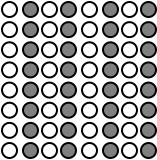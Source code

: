<?xml version="1.0"?>
<dia:diagram xmlns:dia="http://www.lysator.liu.se/~alla/dia/">
  <dia:layer name="Background" visible="true">
    <dia:group>
      <dia:object type="Standard - Ellipse" version="0" id="O0">
        <dia:attribute name="obj_pos">
          <dia:point val="2.675,8.55"/>
        </dia:attribute>
        <dia:attribute name="obj_bb">
          <dia:rectangle val="2.625,8.5;3.475,9.35"/>
        </dia:attribute>
        <dia:attribute name="elem_corner">
          <dia:point val="2.675,8.55"/>
        </dia:attribute>
        <dia:attribute name="elem_width">
          <dia:real val="0.75"/>
        </dia:attribute>
        <dia:attribute name="elem_height">
          <dia:real val="0.75"/>
        </dia:attribute>
      </dia:object>
      <dia:object type="Standard - Ellipse" version="0" id="O1">
        <dia:attribute name="obj_pos">
          <dia:point val="3.725,8.55"/>
        </dia:attribute>
        <dia:attribute name="obj_bb">
          <dia:rectangle val="3.675,8.5;4.525,9.35"/>
        </dia:attribute>
        <dia:attribute name="elem_corner">
          <dia:point val="3.725,8.55"/>
        </dia:attribute>
        <dia:attribute name="elem_width">
          <dia:real val="0.75"/>
        </dia:attribute>
        <dia:attribute name="elem_height">
          <dia:real val="0.75"/>
        </dia:attribute>
        <dia:attribute name="border_width">
          <dia:real val="0.1"/>
        </dia:attribute>
        <dia:attribute name="inner_color">
          <dia:color val="#7f7f7f"/>
        </dia:attribute>
      </dia:object>
      <dia:object type="Standard - Ellipse" version="0" id="O2">
        <dia:attribute name="obj_pos">
          <dia:point val="4.675,8.55"/>
        </dia:attribute>
        <dia:attribute name="obj_bb">
          <dia:rectangle val="4.625,8.5;5.475,9.35"/>
        </dia:attribute>
        <dia:attribute name="elem_corner">
          <dia:point val="4.675,8.55"/>
        </dia:attribute>
        <dia:attribute name="elem_width">
          <dia:real val="0.75"/>
        </dia:attribute>
        <dia:attribute name="elem_height">
          <dia:real val="0.75"/>
        </dia:attribute>
      </dia:object>
      <dia:object type="Standard - Ellipse" version="0" id="O3">
        <dia:attribute name="obj_pos">
          <dia:point val="5.625,8.55"/>
        </dia:attribute>
        <dia:attribute name="obj_bb">
          <dia:rectangle val="5.575,8.5;6.425,9.35"/>
        </dia:attribute>
        <dia:attribute name="elem_corner">
          <dia:point val="5.625,8.55"/>
        </dia:attribute>
        <dia:attribute name="elem_width">
          <dia:real val="0.75"/>
        </dia:attribute>
        <dia:attribute name="elem_height">
          <dia:real val="0.75"/>
        </dia:attribute>
        <dia:attribute name="border_width">
          <dia:real val="0.1"/>
        </dia:attribute>
        <dia:attribute name="inner_color">
          <dia:color val="#7f7f7f"/>
        </dia:attribute>
      </dia:object>
      <dia:object type="Standard - Ellipse" version="0" id="O4">
        <dia:attribute name="obj_pos">
          <dia:point val="6.675,8.55"/>
        </dia:attribute>
        <dia:attribute name="obj_bb">
          <dia:rectangle val="6.625,8.5;7.475,9.35"/>
        </dia:attribute>
        <dia:attribute name="elem_corner">
          <dia:point val="6.675,8.55"/>
        </dia:attribute>
        <dia:attribute name="elem_width">
          <dia:real val="0.75"/>
        </dia:attribute>
        <dia:attribute name="elem_height">
          <dia:real val="0.75"/>
        </dia:attribute>
      </dia:object>
      <dia:object type="Standard - Ellipse" version="0" id="O5">
        <dia:attribute name="obj_pos">
          <dia:point val="7.725,8.55"/>
        </dia:attribute>
        <dia:attribute name="obj_bb">
          <dia:rectangle val="7.675,8.5;8.525,9.35"/>
        </dia:attribute>
        <dia:attribute name="elem_corner">
          <dia:point val="7.725,8.55"/>
        </dia:attribute>
        <dia:attribute name="elem_width">
          <dia:real val="0.75"/>
        </dia:attribute>
        <dia:attribute name="elem_height">
          <dia:real val="0.75"/>
        </dia:attribute>
        <dia:attribute name="border_width">
          <dia:real val="0.1"/>
        </dia:attribute>
        <dia:attribute name="inner_color">
          <dia:color val="#7f7f7f"/>
        </dia:attribute>
      </dia:object>
      <dia:object type="Standard - Ellipse" version="0" id="O6">
        <dia:attribute name="obj_pos">
          <dia:point val="8.675,8.55"/>
        </dia:attribute>
        <dia:attribute name="obj_bb">
          <dia:rectangle val="8.625,8.5;9.475,9.35"/>
        </dia:attribute>
        <dia:attribute name="elem_corner">
          <dia:point val="8.675,8.55"/>
        </dia:attribute>
        <dia:attribute name="elem_width">
          <dia:real val="0.75"/>
        </dia:attribute>
        <dia:attribute name="elem_height">
          <dia:real val="0.75"/>
        </dia:attribute>
      </dia:object>
      <dia:object type="Standard - Ellipse" version="0" id="O7">
        <dia:attribute name="obj_pos">
          <dia:point val="9.625,8.55"/>
        </dia:attribute>
        <dia:attribute name="obj_bb">
          <dia:rectangle val="9.575,8.5;10.425,9.35"/>
        </dia:attribute>
        <dia:attribute name="elem_corner">
          <dia:point val="9.625,8.55"/>
        </dia:attribute>
        <dia:attribute name="elem_width">
          <dia:real val="0.75"/>
        </dia:attribute>
        <dia:attribute name="elem_height">
          <dia:real val="0.75"/>
        </dia:attribute>
        <dia:attribute name="border_width">
          <dia:real val="0.1"/>
        </dia:attribute>
        <dia:attribute name="inner_color">
          <dia:color val="#7f7f7f"/>
        </dia:attribute>
      </dia:object>
    </dia:group>
    <dia:group>
      <dia:object type="Standard - Ellipse" version="0" id="O8">
        <dia:attribute name="obj_pos">
          <dia:point val="2.675,9.557"/>
        </dia:attribute>
        <dia:attribute name="obj_bb">
          <dia:rectangle val="2.625,9.507;3.475,10.357"/>
        </dia:attribute>
        <dia:attribute name="elem_corner">
          <dia:point val="2.675,9.557"/>
        </dia:attribute>
        <dia:attribute name="elem_width">
          <dia:real val="0.75"/>
        </dia:attribute>
        <dia:attribute name="elem_height">
          <dia:real val="0.75"/>
        </dia:attribute>
      </dia:object>
      <dia:object type="Standard - Ellipse" version="0" id="O9">
        <dia:attribute name="obj_pos">
          <dia:point val="3.725,9.557"/>
        </dia:attribute>
        <dia:attribute name="obj_bb">
          <dia:rectangle val="3.675,9.507;4.525,10.357"/>
        </dia:attribute>
        <dia:attribute name="elem_corner">
          <dia:point val="3.725,9.557"/>
        </dia:attribute>
        <dia:attribute name="elem_width">
          <dia:real val="0.75"/>
        </dia:attribute>
        <dia:attribute name="elem_height">
          <dia:real val="0.75"/>
        </dia:attribute>
        <dia:attribute name="border_width">
          <dia:real val="0.1"/>
        </dia:attribute>
        <dia:attribute name="inner_color">
          <dia:color val="#7f7f7f"/>
        </dia:attribute>
      </dia:object>
      <dia:object type="Standard - Ellipse" version="0" id="O10">
        <dia:attribute name="obj_pos">
          <dia:point val="4.675,9.557"/>
        </dia:attribute>
        <dia:attribute name="obj_bb">
          <dia:rectangle val="4.625,9.507;5.475,10.357"/>
        </dia:attribute>
        <dia:attribute name="elem_corner">
          <dia:point val="4.675,9.557"/>
        </dia:attribute>
        <dia:attribute name="elem_width">
          <dia:real val="0.75"/>
        </dia:attribute>
        <dia:attribute name="elem_height">
          <dia:real val="0.75"/>
        </dia:attribute>
      </dia:object>
      <dia:object type="Standard - Ellipse" version="0" id="O11">
        <dia:attribute name="obj_pos">
          <dia:point val="5.625,9.557"/>
        </dia:attribute>
        <dia:attribute name="obj_bb">
          <dia:rectangle val="5.575,9.507;6.425,10.357"/>
        </dia:attribute>
        <dia:attribute name="elem_corner">
          <dia:point val="5.625,9.557"/>
        </dia:attribute>
        <dia:attribute name="elem_width">
          <dia:real val="0.75"/>
        </dia:attribute>
        <dia:attribute name="elem_height">
          <dia:real val="0.75"/>
        </dia:attribute>
        <dia:attribute name="border_width">
          <dia:real val="0.1"/>
        </dia:attribute>
        <dia:attribute name="inner_color">
          <dia:color val="#7f7f7f"/>
        </dia:attribute>
      </dia:object>
      <dia:object type="Standard - Ellipse" version="0" id="O12">
        <dia:attribute name="obj_pos">
          <dia:point val="6.675,9.557"/>
        </dia:attribute>
        <dia:attribute name="obj_bb">
          <dia:rectangle val="6.625,9.507;7.475,10.357"/>
        </dia:attribute>
        <dia:attribute name="elem_corner">
          <dia:point val="6.675,9.557"/>
        </dia:attribute>
        <dia:attribute name="elem_width">
          <dia:real val="0.75"/>
        </dia:attribute>
        <dia:attribute name="elem_height">
          <dia:real val="0.75"/>
        </dia:attribute>
      </dia:object>
      <dia:object type="Standard - Ellipse" version="0" id="O13">
        <dia:attribute name="obj_pos">
          <dia:point val="7.725,9.557"/>
        </dia:attribute>
        <dia:attribute name="obj_bb">
          <dia:rectangle val="7.675,9.507;8.525,10.357"/>
        </dia:attribute>
        <dia:attribute name="elem_corner">
          <dia:point val="7.725,9.557"/>
        </dia:attribute>
        <dia:attribute name="elem_width">
          <dia:real val="0.75"/>
        </dia:attribute>
        <dia:attribute name="elem_height">
          <dia:real val="0.75"/>
        </dia:attribute>
        <dia:attribute name="border_width">
          <dia:real val="0.1"/>
        </dia:attribute>
        <dia:attribute name="inner_color">
          <dia:color val="#7f7f7f"/>
        </dia:attribute>
      </dia:object>
      <dia:object type="Standard - Ellipse" version="0" id="O14">
        <dia:attribute name="obj_pos">
          <dia:point val="8.675,9.557"/>
        </dia:attribute>
        <dia:attribute name="obj_bb">
          <dia:rectangle val="8.625,9.507;9.475,10.357"/>
        </dia:attribute>
        <dia:attribute name="elem_corner">
          <dia:point val="8.675,9.557"/>
        </dia:attribute>
        <dia:attribute name="elem_width">
          <dia:real val="0.75"/>
        </dia:attribute>
        <dia:attribute name="elem_height">
          <dia:real val="0.75"/>
        </dia:attribute>
      </dia:object>
      <dia:object type="Standard - Ellipse" version="0" id="O15">
        <dia:attribute name="obj_pos">
          <dia:point val="9.625,9.557"/>
        </dia:attribute>
        <dia:attribute name="obj_bb">
          <dia:rectangle val="9.575,9.507;10.425,10.357"/>
        </dia:attribute>
        <dia:attribute name="elem_corner">
          <dia:point val="9.625,9.557"/>
        </dia:attribute>
        <dia:attribute name="elem_width">
          <dia:real val="0.75"/>
        </dia:attribute>
        <dia:attribute name="elem_height">
          <dia:real val="0.75"/>
        </dia:attribute>
        <dia:attribute name="border_width">
          <dia:real val="0.1"/>
        </dia:attribute>
        <dia:attribute name="inner_color">
          <dia:color val="#7f7f7f"/>
        </dia:attribute>
      </dia:object>
    </dia:group>
    <dia:group>
      <dia:object type="Standard - Ellipse" version="0" id="O16">
        <dia:attribute name="obj_pos">
          <dia:point val="2.675,10.564"/>
        </dia:attribute>
        <dia:attribute name="obj_bb">
          <dia:rectangle val="2.625,10.514;3.475,11.364"/>
        </dia:attribute>
        <dia:attribute name="elem_corner">
          <dia:point val="2.675,10.564"/>
        </dia:attribute>
        <dia:attribute name="elem_width">
          <dia:real val="0.75"/>
        </dia:attribute>
        <dia:attribute name="elem_height">
          <dia:real val="0.75"/>
        </dia:attribute>
      </dia:object>
      <dia:object type="Standard - Ellipse" version="0" id="O17">
        <dia:attribute name="obj_pos">
          <dia:point val="3.725,10.564"/>
        </dia:attribute>
        <dia:attribute name="obj_bb">
          <dia:rectangle val="3.675,10.514;4.525,11.364"/>
        </dia:attribute>
        <dia:attribute name="elem_corner">
          <dia:point val="3.725,10.564"/>
        </dia:attribute>
        <dia:attribute name="elem_width">
          <dia:real val="0.75"/>
        </dia:attribute>
        <dia:attribute name="elem_height">
          <dia:real val="0.75"/>
        </dia:attribute>
        <dia:attribute name="border_width">
          <dia:real val="0.1"/>
        </dia:attribute>
        <dia:attribute name="inner_color">
          <dia:color val="#7f7f7f"/>
        </dia:attribute>
      </dia:object>
      <dia:object type="Standard - Ellipse" version="0" id="O18">
        <dia:attribute name="obj_pos">
          <dia:point val="4.675,10.564"/>
        </dia:attribute>
        <dia:attribute name="obj_bb">
          <dia:rectangle val="4.625,10.514;5.475,11.364"/>
        </dia:attribute>
        <dia:attribute name="elem_corner">
          <dia:point val="4.675,10.564"/>
        </dia:attribute>
        <dia:attribute name="elem_width">
          <dia:real val="0.75"/>
        </dia:attribute>
        <dia:attribute name="elem_height">
          <dia:real val="0.75"/>
        </dia:attribute>
      </dia:object>
      <dia:object type="Standard - Ellipse" version="0" id="O19">
        <dia:attribute name="obj_pos">
          <dia:point val="5.625,10.564"/>
        </dia:attribute>
        <dia:attribute name="obj_bb">
          <dia:rectangle val="5.575,10.514;6.425,11.364"/>
        </dia:attribute>
        <dia:attribute name="elem_corner">
          <dia:point val="5.625,10.564"/>
        </dia:attribute>
        <dia:attribute name="elem_width">
          <dia:real val="0.75"/>
        </dia:attribute>
        <dia:attribute name="elem_height">
          <dia:real val="0.75"/>
        </dia:attribute>
        <dia:attribute name="border_width">
          <dia:real val="0.1"/>
        </dia:attribute>
        <dia:attribute name="inner_color">
          <dia:color val="#7f7f7f"/>
        </dia:attribute>
      </dia:object>
      <dia:object type="Standard - Ellipse" version="0" id="O20">
        <dia:attribute name="obj_pos">
          <dia:point val="6.675,10.564"/>
        </dia:attribute>
        <dia:attribute name="obj_bb">
          <dia:rectangle val="6.625,10.514;7.475,11.364"/>
        </dia:attribute>
        <dia:attribute name="elem_corner">
          <dia:point val="6.675,10.564"/>
        </dia:attribute>
        <dia:attribute name="elem_width">
          <dia:real val="0.75"/>
        </dia:attribute>
        <dia:attribute name="elem_height">
          <dia:real val="0.75"/>
        </dia:attribute>
      </dia:object>
      <dia:object type="Standard - Ellipse" version="0" id="O21">
        <dia:attribute name="obj_pos">
          <dia:point val="7.725,10.564"/>
        </dia:attribute>
        <dia:attribute name="obj_bb">
          <dia:rectangle val="7.675,10.514;8.525,11.364"/>
        </dia:attribute>
        <dia:attribute name="elem_corner">
          <dia:point val="7.725,10.564"/>
        </dia:attribute>
        <dia:attribute name="elem_width">
          <dia:real val="0.75"/>
        </dia:attribute>
        <dia:attribute name="elem_height">
          <dia:real val="0.75"/>
        </dia:attribute>
        <dia:attribute name="border_width">
          <dia:real val="0.1"/>
        </dia:attribute>
        <dia:attribute name="inner_color">
          <dia:color val="#7f7f7f"/>
        </dia:attribute>
      </dia:object>
      <dia:object type="Standard - Ellipse" version="0" id="O22">
        <dia:attribute name="obj_pos">
          <dia:point val="8.675,10.564"/>
        </dia:attribute>
        <dia:attribute name="obj_bb">
          <dia:rectangle val="8.625,10.514;9.475,11.364"/>
        </dia:attribute>
        <dia:attribute name="elem_corner">
          <dia:point val="8.675,10.564"/>
        </dia:attribute>
        <dia:attribute name="elem_width">
          <dia:real val="0.75"/>
        </dia:attribute>
        <dia:attribute name="elem_height">
          <dia:real val="0.75"/>
        </dia:attribute>
      </dia:object>
      <dia:object type="Standard - Ellipse" version="0" id="O23">
        <dia:attribute name="obj_pos">
          <dia:point val="9.625,10.564"/>
        </dia:attribute>
        <dia:attribute name="obj_bb">
          <dia:rectangle val="9.575,10.514;10.425,11.364"/>
        </dia:attribute>
        <dia:attribute name="elem_corner">
          <dia:point val="9.625,10.564"/>
        </dia:attribute>
        <dia:attribute name="elem_width">
          <dia:real val="0.75"/>
        </dia:attribute>
        <dia:attribute name="elem_height">
          <dia:real val="0.75"/>
        </dia:attribute>
        <dia:attribute name="border_width">
          <dia:real val="0.1"/>
        </dia:attribute>
        <dia:attribute name="inner_color">
          <dia:color val="#7f7f7f"/>
        </dia:attribute>
      </dia:object>
    </dia:group>
    <dia:group>
      <dia:object type="Standard - Ellipse" version="0" id="O24">
        <dia:attribute name="obj_pos">
          <dia:point val="2.675,11.571"/>
        </dia:attribute>
        <dia:attribute name="obj_bb">
          <dia:rectangle val="2.625,11.521;3.475,12.371"/>
        </dia:attribute>
        <dia:attribute name="elem_corner">
          <dia:point val="2.675,11.571"/>
        </dia:attribute>
        <dia:attribute name="elem_width">
          <dia:real val="0.75"/>
        </dia:attribute>
        <dia:attribute name="elem_height">
          <dia:real val="0.75"/>
        </dia:attribute>
      </dia:object>
      <dia:object type="Standard - Ellipse" version="0" id="O25">
        <dia:attribute name="obj_pos">
          <dia:point val="3.725,11.571"/>
        </dia:attribute>
        <dia:attribute name="obj_bb">
          <dia:rectangle val="3.675,11.521;4.525,12.371"/>
        </dia:attribute>
        <dia:attribute name="elem_corner">
          <dia:point val="3.725,11.571"/>
        </dia:attribute>
        <dia:attribute name="elem_width">
          <dia:real val="0.75"/>
        </dia:attribute>
        <dia:attribute name="elem_height">
          <dia:real val="0.75"/>
        </dia:attribute>
        <dia:attribute name="border_width">
          <dia:real val="0.1"/>
        </dia:attribute>
        <dia:attribute name="inner_color">
          <dia:color val="#7f7f7f"/>
        </dia:attribute>
      </dia:object>
      <dia:object type="Standard - Ellipse" version="0" id="O26">
        <dia:attribute name="obj_pos">
          <dia:point val="4.675,11.571"/>
        </dia:attribute>
        <dia:attribute name="obj_bb">
          <dia:rectangle val="4.625,11.521;5.475,12.371"/>
        </dia:attribute>
        <dia:attribute name="elem_corner">
          <dia:point val="4.675,11.571"/>
        </dia:attribute>
        <dia:attribute name="elem_width">
          <dia:real val="0.75"/>
        </dia:attribute>
        <dia:attribute name="elem_height">
          <dia:real val="0.75"/>
        </dia:attribute>
      </dia:object>
      <dia:object type="Standard - Ellipse" version="0" id="O27">
        <dia:attribute name="obj_pos">
          <dia:point val="5.625,11.571"/>
        </dia:attribute>
        <dia:attribute name="obj_bb">
          <dia:rectangle val="5.575,11.521;6.425,12.371"/>
        </dia:attribute>
        <dia:attribute name="elem_corner">
          <dia:point val="5.625,11.571"/>
        </dia:attribute>
        <dia:attribute name="elem_width">
          <dia:real val="0.75"/>
        </dia:attribute>
        <dia:attribute name="elem_height">
          <dia:real val="0.75"/>
        </dia:attribute>
        <dia:attribute name="border_width">
          <dia:real val="0.1"/>
        </dia:attribute>
        <dia:attribute name="inner_color">
          <dia:color val="#7f7f7f"/>
        </dia:attribute>
      </dia:object>
      <dia:object type="Standard - Ellipse" version="0" id="O28">
        <dia:attribute name="obj_pos">
          <dia:point val="6.675,11.571"/>
        </dia:attribute>
        <dia:attribute name="obj_bb">
          <dia:rectangle val="6.625,11.521;7.475,12.371"/>
        </dia:attribute>
        <dia:attribute name="elem_corner">
          <dia:point val="6.675,11.571"/>
        </dia:attribute>
        <dia:attribute name="elem_width">
          <dia:real val="0.75"/>
        </dia:attribute>
        <dia:attribute name="elem_height">
          <dia:real val="0.75"/>
        </dia:attribute>
      </dia:object>
      <dia:object type="Standard - Ellipse" version="0" id="O29">
        <dia:attribute name="obj_pos">
          <dia:point val="7.725,11.571"/>
        </dia:attribute>
        <dia:attribute name="obj_bb">
          <dia:rectangle val="7.675,11.521;8.525,12.371"/>
        </dia:attribute>
        <dia:attribute name="elem_corner">
          <dia:point val="7.725,11.571"/>
        </dia:attribute>
        <dia:attribute name="elem_width">
          <dia:real val="0.75"/>
        </dia:attribute>
        <dia:attribute name="elem_height">
          <dia:real val="0.75"/>
        </dia:attribute>
        <dia:attribute name="border_width">
          <dia:real val="0.1"/>
        </dia:attribute>
        <dia:attribute name="inner_color">
          <dia:color val="#7f7f7f"/>
        </dia:attribute>
      </dia:object>
      <dia:object type="Standard - Ellipse" version="0" id="O30">
        <dia:attribute name="obj_pos">
          <dia:point val="8.675,11.571"/>
        </dia:attribute>
        <dia:attribute name="obj_bb">
          <dia:rectangle val="8.625,11.521;9.475,12.371"/>
        </dia:attribute>
        <dia:attribute name="elem_corner">
          <dia:point val="8.675,11.571"/>
        </dia:attribute>
        <dia:attribute name="elem_width">
          <dia:real val="0.75"/>
        </dia:attribute>
        <dia:attribute name="elem_height">
          <dia:real val="0.75"/>
        </dia:attribute>
      </dia:object>
      <dia:object type="Standard - Ellipse" version="0" id="O31">
        <dia:attribute name="obj_pos">
          <dia:point val="9.625,11.571"/>
        </dia:attribute>
        <dia:attribute name="obj_bb">
          <dia:rectangle val="9.575,11.521;10.425,12.371"/>
        </dia:attribute>
        <dia:attribute name="elem_corner">
          <dia:point val="9.625,11.571"/>
        </dia:attribute>
        <dia:attribute name="elem_width">
          <dia:real val="0.75"/>
        </dia:attribute>
        <dia:attribute name="elem_height">
          <dia:real val="0.75"/>
        </dia:attribute>
        <dia:attribute name="border_width">
          <dia:real val="0.1"/>
        </dia:attribute>
        <dia:attribute name="inner_color">
          <dia:color val="#7f7f7f"/>
        </dia:attribute>
      </dia:object>
    </dia:group>
    <dia:group>
      <dia:object type="Standard - Ellipse" version="0" id="O32">
        <dia:attribute name="obj_pos">
          <dia:point val="2.675,12.579"/>
        </dia:attribute>
        <dia:attribute name="obj_bb">
          <dia:rectangle val="2.625,12.529;3.475,13.379"/>
        </dia:attribute>
        <dia:attribute name="elem_corner">
          <dia:point val="2.675,12.579"/>
        </dia:attribute>
        <dia:attribute name="elem_width">
          <dia:real val="0.75"/>
        </dia:attribute>
        <dia:attribute name="elem_height">
          <dia:real val="0.75"/>
        </dia:attribute>
      </dia:object>
      <dia:object type="Standard - Ellipse" version="0" id="O33">
        <dia:attribute name="obj_pos">
          <dia:point val="3.725,12.579"/>
        </dia:attribute>
        <dia:attribute name="obj_bb">
          <dia:rectangle val="3.675,12.529;4.525,13.379"/>
        </dia:attribute>
        <dia:attribute name="elem_corner">
          <dia:point val="3.725,12.579"/>
        </dia:attribute>
        <dia:attribute name="elem_width">
          <dia:real val="0.75"/>
        </dia:attribute>
        <dia:attribute name="elem_height">
          <dia:real val="0.75"/>
        </dia:attribute>
        <dia:attribute name="border_width">
          <dia:real val="0.1"/>
        </dia:attribute>
        <dia:attribute name="inner_color">
          <dia:color val="#7f7f7f"/>
        </dia:attribute>
      </dia:object>
      <dia:object type="Standard - Ellipse" version="0" id="O34">
        <dia:attribute name="obj_pos">
          <dia:point val="4.675,12.579"/>
        </dia:attribute>
        <dia:attribute name="obj_bb">
          <dia:rectangle val="4.625,12.529;5.475,13.379"/>
        </dia:attribute>
        <dia:attribute name="elem_corner">
          <dia:point val="4.675,12.579"/>
        </dia:attribute>
        <dia:attribute name="elem_width">
          <dia:real val="0.75"/>
        </dia:attribute>
        <dia:attribute name="elem_height">
          <dia:real val="0.75"/>
        </dia:attribute>
      </dia:object>
      <dia:object type="Standard - Ellipse" version="0" id="O35">
        <dia:attribute name="obj_pos">
          <dia:point val="5.625,12.579"/>
        </dia:attribute>
        <dia:attribute name="obj_bb">
          <dia:rectangle val="5.575,12.529;6.425,13.379"/>
        </dia:attribute>
        <dia:attribute name="elem_corner">
          <dia:point val="5.625,12.579"/>
        </dia:attribute>
        <dia:attribute name="elem_width">
          <dia:real val="0.75"/>
        </dia:attribute>
        <dia:attribute name="elem_height">
          <dia:real val="0.75"/>
        </dia:attribute>
        <dia:attribute name="border_width">
          <dia:real val="0.1"/>
        </dia:attribute>
        <dia:attribute name="inner_color">
          <dia:color val="#7f7f7f"/>
        </dia:attribute>
      </dia:object>
      <dia:object type="Standard - Ellipse" version="0" id="O36">
        <dia:attribute name="obj_pos">
          <dia:point val="6.675,12.579"/>
        </dia:attribute>
        <dia:attribute name="obj_bb">
          <dia:rectangle val="6.625,12.529;7.475,13.379"/>
        </dia:attribute>
        <dia:attribute name="elem_corner">
          <dia:point val="6.675,12.579"/>
        </dia:attribute>
        <dia:attribute name="elem_width">
          <dia:real val="0.75"/>
        </dia:attribute>
        <dia:attribute name="elem_height">
          <dia:real val="0.75"/>
        </dia:attribute>
      </dia:object>
      <dia:object type="Standard - Ellipse" version="0" id="O37">
        <dia:attribute name="obj_pos">
          <dia:point val="7.725,12.579"/>
        </dia:attribute>
        <dia:attribute name="obj_bb">
          <dia:rectangle val="7.675,12.529;8.525,13.379"/>
        </dia:attribute>
        <dia:attribute name="elem_corner">
          <dia:point val="7.725,12.579"/>
        </dia:attribute>
        <dia:attribute name="elem_width">
          <dia:real val="0.75"/>
        </dia:attribute>
        <dia:attribute name="elem_height">
          <dia:real val="0.75"/>
        </dia:attribute>
        <dia:attribute name="border_width">
          <dia:real val="0.1"/>
        </dia:attribute>
        <dia:attribute name="inner_color">
          <dia:color val="#7f7f7f"/>
        </dia:attribute>
      </dia:object>
      <dia:object type="Standard - Ellipse" version="0" id="O38">
        <dia:attribute name="obj_pos">
          <dia:point val="8.675,12.579"/>
        </dia:attribute>
        <dia:attribute name="obj_bb">
          <dia:rectangle val="8.625,12.529;9.475,13.379"/>
        </dia:attribute>
        <dia:attribute name="elem_corner">
          <dia:point val="8.675,12.579"/>
        </dia:attribute>
        <dia:attribute name="elem_width">
          <dia:real val="0.75"/>
        </dia:attribute>
        <dia:attribute name="elem_height">
          <dia:real val="0.75"/>
        </dia:attribute>
      </dia:object>
      <dia:object type="Standard - Ellipse" version="0" id="O39">
        <dia:attribute name="obj_pos">
          <dia:point val="9.625,12.579"/>
        </dia:attribute>
        <dia:attribute name="obj_bb">
          <dia:rectangle val="9.575,12.529;10.425,13.379"/>
        </dia:attribute>
        <dia:attribute name="elem_corner">
          <dia:point val="9.625,12.579"/>
        </dia:attribute>
        <dia:attribute name="elem_width">
          <dia:real val="0.75"/>
        </dia:attribute>
        <dia:attribute name="elem_height">
          <dia:real val="0.75"/>
        </dia:attribute>
        <dia:attribute name="border_width">
          <dia:real val="0.1"/>
        </dia:attribute>
        <dia:attribute name="inner_color">
          <dia:color val="#7f7f7f"/>
        </dia:attribute>
      </dia:object>
    </dia:group>
    <dia:group>
      <dia:object type="Standard - Ellipse" version="0" id="O40">
        <dia:attribute name="obj_pos">
          <dia:point val="2.675,13.586"/>
        </dia:attribute>
        <dia:attribute name="obj_bb">
          <dia:rectangle val="2.625,13.536;3.475,14.386"/>
        </dia:attribute>
        <dia:attribute name="elem_corner">
          <dia:point val="2.675,13.586"/>
        </dia:attribute>
        <dia:attribute name="elem_width">
          <dia:real val="0.75"/>
        </dia:attribute>
        <dia:attribute name="elem_height">
          <dia:real val="0.75"/>
        </dia:attribute>
      </dia:object>
      <dia:object type="Standard - Ellipse" version="0" id="O41">
        <dia:attribute name="obj_pos">
          <dia:point val="3.725,13.586"/>
        </dia:attribute>
        <dia:attribute name="obj_bb">
          <dia:rectangle val="3.675,13.536;4.525,14.386"/>
        </dia:attribute>
        <dia:attribute name="elem_corner">
          <dia:point val="3.725,13.586"/>
        </dia:attribute>
        <dia:attribute name="elem_width">
          <dia:real val="0.75"/>
        </dia:attribute>
        <dia:attribute name="elem_height">
          <dia:real val="0.75"/>
        </dia:attribute>
        <dia:attribute name="border_width">
          <dia:real val="0.1"/>
        </dia:attribute>
        <dia:attribute name="inner_color">
          <dia:color val="#7f7f7f"/>
        </dia:attribute>
      </dia:object>
      <dia:object type="Standard - Ellipse" version="0" id="O42">
        <dia:attribute name="obj_pos">
          <dia:point val="4.675,13.586"/>
        </dia:attribute>
        <dia:attribute name="obj_bb">
          <dia:rectangle val="4.625,13.536;5.475,14.386"/>
        </dia:attribute>
        <dia:attribute name="elem_corner">
          <dia:point val="4.675,13.586"/>
        </dia:attribute>
        <dia:attribute name="elem_width">
          <dia:real val="0.75"/>
        </dia:attribute>
        <dia:attribute name="elem_height">
          <dia:real val="0.75"/>
        </dia:attribute>
      </dia:object>
      <dia:object type="Standard - Ellipse" version="0" id="O43">
        <dia:attribute name="obj_pos">
          <dia:point val="5.625,13.586"/>
        </dia:attribute>
        <dia:attribute name="obj_bb">
          <dia:rectangle val="5.575,13.536;6.425,14.386"/>
        </dia:attribute>
        <dia:attribute name="elem_corner">
          <dia:point val="5.625,13.586"/>
        </dia:attribute>
        <dia:attribute name="elem_width">
          <dia:real val="0.75"/>
        </dia:attribute>
        <dia:attribute name="elem_height">
          <dia:real val="0.75"/>
        </dia:attribute>
        <dia:attribute name="border_width">
          <dia:real val="0.1"/>
        </dia:attribute>
        <dia:attribute name="inner_color">
          <dia:color val="#7f7f7f"/>
        </dia:attribute>
      </dia:object>
      <dia:object type="Standard - Ellipse" version="0" id="O44">
        <dia:attribute name="obj_pos">
          <dia:point val="6.675,13.586"/>
        </dia:attribute>
        <dia:attribute name="obj_bb">
          <dia:rectangle val="6.625,13.536;7.475,14.386"/>
        </dia:attribute>
        <dia:attribute name="elem_corner">
          <dia:point val="6.675,13.586"/>
        </dia:attribute>
        <dia:attribute name="elem_width">
          <dia:real val="0.75"/>
        </dia:attribute>
        <dia:attribute name="elem_height">
          <dia:real val="0.75"/>
        </dia:attribute>
      </dia:object>
      <dia:object type="Standard - Ellipse" version="0" id="O45">
        <dia:attribute name="obj_pos">
          <dia:point val="7.725,13.586"/>
        </dia:attribute>
        <dia:attribute name="obj_bb">
          <dia:rectangle val="7.675,13.536;8.525,14.386"/>
        </dia:attribute>
        <dia:attribute name="elem_corner">
          <dia:point val="7.725,13.586"/>
        </dia:attribute>
        <dia:attribute name="elem_width">
          <dia:real val="0.75"/>
        </dia:attribute>
        <dia:attribute name="elem_height">
          <dia:real val="0.75"/>
        </dia:attribute>
        <dia:attribute name="border_width">
          <dia:real val="0.1"/>
        </dia:attribute>
        <dia:attribute name="inner_color">
          <dia:color val="#7f7f7f"/>
        </dia:attribute>
      </dia:object>
      <dia:object type="Standard - Ellipse" version="0" id="O46">
        <dia:attribute name="obj_pos">
          <dia:point val="8.675,13.586"/>
        </dia:attribute>
        <dia:attribute name="obj_bb">
          <dia:rectangle val="8.625,13.536;9.475,14.386"/>
        </dia:attribute>
        <dia:attribute name="elem_corner">
          <dia:point val="8.675,13.586"/>
        </dia:attribute>
        <dia:attribute name="elem_width">
          <dia:real val="0.75"/>
        </dia:attribute>
        <dia:attribute name="elem_height">
          <dia:real val="0.75"/>
        </dia:attribute>
      </dia:object>
      <dia:object type="Standard - Ellipse" version="0" id="O47">
        <dia:attribute name="obj_pos">
          <dia:point val="9.625,13.586"/>
        </dia:attribute>
        <dia:attribute name="obj_bb">
          <dia:rectangle val="9.575,13.536;10.425,14.386"/>
        </dia:attribute>
        <dia:attribute name="elem_corner">
          <dia:point val="9.625,13.586"/>
        </dia:attribute>
        <dia:attribute name="elem_width">
          <dia:real val="0.75"/>
        </dia:attribute>
        <dia:attribute name="elem_height">
          <dia:real val="0.75"/>
        </dia:attribute>
        <dia:attribute name="border_width">
          <dia:real val="0.1"/>
        </dia:attribute>
        <dia:attribute name="inner_color">
          <dia:color val="#7f7f7f"/>
        </dia:attribute>
      </dia:object>
    </dia:group>
    <dia:group>
      <dia:object type="Standard - Ellipse" version="0" id="O48">
        <dia:attribute name="obj_pos">
          <dia:point val="2.675,14.593"/>
        </dia:attribute>
        <dia:attribute name="obj_bb">
          <dia:rectangle val="2.625,14.543;3.475,15.393"/>
        </dia:attribute>
        <dia:attribute name="elem_corner">
          <dia:point val="2.675,14.593"/>
        </dia:attribute>
        <dia:attribute name="elem_width">
          <dia:real val="0.75"/>
        </dia:attribute>
        <dia:attribute name="elem_height">
          <dia:real val="0.75"/>
        </dia:attribute>
      </dia:object>
      <dia:object type="Standard - Ellipse" version="0" id="O49">
        <dia:attribute name="obj_pos">
          <dia:point val="3.725,14.593"/>
        </dia:attribute>
        <dia:attribute name="obj_bb">
          <dia:rectangle val="3.675,14.543;4.525,15.393"/>
        </dia:attribute>
        <dia:attribute name="elem_corner">
          <dia:point val="3.725,14.593"/>
        </dia:attribute>
        <dia:attribute name="elem_width">
          <dia:real val="0.75"/>
        </dia:attribute>
        <dia:attribute name="elem_height">
          <dia:real val="0.75"/>
        </dia:attribute>
        <dia:attribute name="border_width">
          <dia:real val="0.1"/>
        </dia:attribute>
        <dia:attribute name="inner_color">
          <dia:color val="#7f7f7f"/>
        </dia:attribute>
      </dia:object>
      <dia:object type="Standard - Ellipse" version="0" id="O50">
        <dia:attribute name="obj_pos">
          <dia:point val="4.675,14.593"/>
        </dia:attribute>
        <dia:attribute name="obj_bb">
          <dia:rectangle val="4.625,14.543;5.475,15.393"/>
        </dia:attribute>
        <dia:attribute name="elem_corner">
          <dia:point val="4.675,14.593"/>
        </dia:attribute>
        <dia:attribute name="elem_width">
          <dia:real val="0.75"/>
        </dia:attribute>
        <dia:attribute name="elem_height">
          <dia:real val="0.75"/>
        </dia:attribute>
      </dia:object>
      <dia:object type="Standard - Ellipse" version="0" id="O51">
        <dia:attribute name="obj_pos">
          <dia:point val="5.625,14.593"/>
        </dia:attribute>
        <dia:attribute name="obj_bb">
          <dia:rectangle val="5.575,14.543;6.425,15.393"/>
        </dia:attribute>
        <dia:attribute name="elem_corner">
          <dia:point val="5.625,14.593"/>
        </dia:attribute>
        <dia:attribute name="elem_width">
          <dia:real val="0.75"/>
        </dia:attribute>
        <dia:attribute name="elem_height">
          <dia:real val="0.75"/>
        </dia:attribute>
        <dia:attribute name="border_width">
          <dia:real val="0.1"/>
        </dia:attribute>
        <dia:attribute name="inner_color">
          <dia:color val="#7f7f7f"/>
        </dia:attribute>
      </dia:object>
      <dia:object type="Standard - Ellipse" version="0" id="O52">
        <dia:attribute name="obj_pos">
          <dia:point val="6.675,14.593"/>
        </dia:attribute>
        <dia:attribute name="obj_bb">
          <dia:rectangle val="6.625,14.543;7.475,15.393"/>
        </dia:attribute>
        <dia:attribute name="elem_corner">
          <dia:point val="6.675,14.593"/>
        </dia:attribute>
        <dia:attribute name="elem_width">
          <dia:real val="0.75"/>
        </dia:attribute>
        <dia:attribute name="elem_height">
          <dia:real val="0.75"/>
        </dia:attribute>
      </dia:object>
      <dia:object type="Standard - Ellipse" version="0" id="O53">
        <dia:attribute name="obj_pos">
          <dia:point val="7.725,14.593"/>
        </dia:attribute>
        <dia:attribute name="obj_bb">
          <dia:rectangle val="7.675,14.543;8.525,15.393"/>
        </dia:attribute>
        <dia:attribute name="elem_corner">
          <dia:point val="7.725,14.593"/>
        </dia:attribute>
        <dia:attribute name="elem_width">
          <dia:real val="0.75"/>
        </dia:attribute>
        <dia:attribute name="elem_height">
          <dia:real val="0.75"/>
        </dia:attribute>
        <dia:attribute name="border_width">
          <dia:real val="0.1"/>
        </dia:attribute>
        <dia:attribute name="inner_color">
          <dia:color val="#7f7f7f"/>
        </dia:attribute>
      </dia:object>
      <dia:object type="Standard - Ellipse" version="0" id="O54">
        <dia:attribute name="obj_pos">
          <dia:point val="8.675,14.593"/>
        </dia:attribute>
        <dia:attribute name="obj_bb">
          <dia:rectangle val="8.625,14.543;9.475,15.393"/>
        </dia:attribute>
        <dia:attribute name="elem_corner">
          <dia:point val="8.675,14.593"/>
        </dia:attribute>
        <dia:attribute name="elem_width">
          <dia:real val="0.75"/>
        </dia:attribute>
        <dia:attribute name="elem_height">
          <dia:real val="0.75"/>
        </dia:attribute>
      </dia:object>
      <dia:object type="Standard - Ellipse" version="0" id="O55">
        <dia:attribute name="obj_pos">
          <dia:point val="9.625,14.593"/>
        </dia:attribute>
        <dia:attribute name="obj_bb">
          <dia:rectangle val="9.575,14.543;10.425,15.393"/>
        </dia:attribute>
        <dia:attribute name="elem_corner">
          <dia:point val="9.625,14.593"/>
        </dia:attribute>
        <dia:attribute name="elem_width">
          <dia:real val="0.75"/>
        </dia:attribute>
        <dia:attribute name="elem_height">
          <dia:real val="0.75"/>
        </dia:attribute>
        <dia:attribute name="border_width">
          <dia:real val="0.1"/>
        </dia:attribute>
        <dia:attribute name="inner_color">
          <dia:color val="#7f7f7f"/>
        </dia:attribute>
      </dia:object>
    </dia:group>
    <dia:group>
      <dia:object type="Standard - Ellipse" version="0" id="O56">
        <dia:attribute name="obj_pos">
          <dia:point val="2.675,15.6"/>
        </dia:attribute>
        <dia:attribute name="obj_bb">
          <dia:rectangle val="2.625,15.55;3.475,16.4"/>
        </dia:attribute>
        <dia:attribute name="elem_corner">
          <dia:point val="2.675,15.6"/>
        </dia:attribute>
        <dia:attribute name="elem_width">
          <dia:real val="0.75"/>
        </dia:attribute>
        <dia:attribute name="elem_height">
          <dia:real val="0.75"/>
        </dia:attribute>
      </dia:object>
      <dia:object type="Standard - Ellipse" version="0" id="O57">
        <dia:attribute name="obj_pos">
          <dia:point val="3.725,15.6"/>
        </dia:attribute>
        <dia:attribute name="obj_bb">
          <dia:rectangle val="3.675,15.55;4.525,16.4"/>
        </dia:attribute>
        <dia:attribute name="elem_corner">
          <dia:point val="3.725,15.6"/>
        </dia:attribute>
        <dia:attribute name="elem_width">
          <dia:real val="0.75"/>
        </dia:attribute>
        <dia:attribute name="elem_height">
          <dia:real val="0.75"/>
        </dia:attribute>
        <dia:attribute name="border_width">
          <dia:real val="0.1"/>
        </dia:attribute>
        <dia:attribute name="inner_color">
          <dia:color val="#7f7f7f"/>
        </dia:attribute>
      </dia:object>
      <dia:object type="Standard - Ellipse" version="0" id="O58">
        <dia:attribute name="obj_pos">
          <dia:point val="4.675,15.6"/>
        </dia:attribute>
        <dia:attribute name="obj_bb">
          <dia:rectangle val="4.625,15.55;5.475,16.4"/>
        </dia:attribute>
        <dia:attribute name="elem_corner">
          <dia:point val="4.675,15.6"/>
        </dia:attribute>
        <dia:attribute name="elem_width">
          <dia:real val="0.75"/>
        </dia:attribute>
        <dia:attribute name="elem_height">
          <dia:real val="0.75"/>
        </dia:attribute>
      </dia:object>
      <dia:object type="Standard - Ellipse" version="0" id="O59">
        <dia:attribute name="obj_pos">
          <dia:point val="5.625,15.6"/>
        </dia:attribute>
        <dia:attribute name="obj_bb">
          <dia:rectangle val="5.575,15.55;6.425,16.4"/>
        </dia:attribute>
        <dia:attribute name="elem_corner">
          <dia:point val="5.625,15.6"/>
        </dia:attribute>
        <dia:attribute name="elem_width">
          <dia:real val="0.75"/>
        </dia:attribute>
        <dia:attribute name="elem_height">
          <dia:real val="0.75"/>
        </dia:attribute>
        <dia:attribute name="border_width">
          <dia:real val="0.1"/>
        </dia:attribute>
        <dia:attribute name="inner_color">
          <dia:color val="#7f7f7f"/>
        </dia:attribute>
      </dia:object>
      <dia:object type="Standard - Ellipse" version="0" id="O60">
        <dia:attribute name="obj_pos">
          <dia:point val="6.675,15.6"/>
        </dia:attribute>
        <dia:attribute name="obj_bb">
          <dia:rectangle val="6.625,15.55;7.475,16.4"/>
        </dia:attribute>
        <dia:attribute name="elem_corner">
          <dia:point val="6.675,15.6"/>
        </dia:attribute>
        <dia:attribute name="elem_width">
          <dia:real val="0.75"/>
        </dia:attribute>
        <dia:attribute name="elem_height">
          <dia:real val="0.75"/>
        </dia:attribute>
      </dia:object>
      <dia:object type="Standard - Ellipse" version="0" id="O61">
        <dia:attribute name="obj_pos">
          <dia:point val="7.725,15.6"/>
        </dia:attribute>
        <dia:attribute name="obj_bb">
          <dia:rectangle val="7.675,15.55;8.525,16.4"/>
        </dia:attribute>
        <dia:attribute name="elem_corner">
          <dia:point val="7.725,15.6"/>
        </dia:attribute>
        <dia:attribute name="elem_width">
          <dia:real val="0.75"/>
        </dia:attribute>
        <dia:attribute name="elem_height">
          <dia:real val="0.75"/>
        </dia:attribute>
        <dia:attribute name="border_width">
          <dia:real val="0.1"/>
        </dia:attribute>
        <dia:attribute name="inner_color">
          <dia:color val="#7f7f7f"/>
        </dia:attribute>
      </dia:object>
      <dia:object type="Standard - Ellipse" version="0" id="O62">
        <dia:attribute name="obj_pos">
          <dia:point val="8.675,15.6"/>
        </dia:attribute>
        <dia:attribute name="obj_bb">
          <dia:rectangle val="8.625,15.55;9.475,16.4"/>
        </dia:attribute>
        <dia:attribute name="elem_corner">
          <dia:point val="8.675,15.6"/>
        </dia:attribute>
        <dia:attribute name="elem_width">
          <dia:real val="0.75"/>
        </dia:attribute>
        <dia:attribute name="elem_height">
          <dia:real val="0.75"/>
        </dia:attribute>
      </dia:object>
      <dia:object type="Standard - Ellipse" version="0" id="O63">
        <dia:attribute name="obj_pos">
          <dia:point val="9.625,15.6"/>
        </dia:attribute>
        <dia:attribute name="obj_bb">
          <dia:rectangle val="9.575,15.55;10.425,16.4"/>
        </dia:attribute>
        <dia:attribute name="elem_corner">
          <dia:point val="9.625,15.6"/>
        </dia:attribute>
        <dia:attribute name="elem_width">
          <dia:real val="0.75"/>
        </dia:attribute>
        <dia:attribute name="elem_height">
          <dia:real val="0.75"/>
        </dia:attribute>
        <dia:attribute name="border_width">
          <dia:real val="0.1"/>
        </dia:attribute>
        <dia:attribute name="inner_color">
          <dia:color val="#7f7f7f"/>
        </dia:attribute>
      </dia:object>
    </dia:group>
  </dia:layer>
</dia:diagram>
